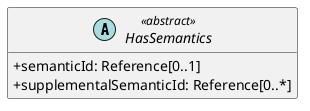 @startuml
skinparam classAttributeIconSize 0
hide methods

abstract class HasSemantics <<abstract>> {
  +semanticId: Reference[0..1]
  +supplementalSemanticId: Reference[0..*]
}
@enduml